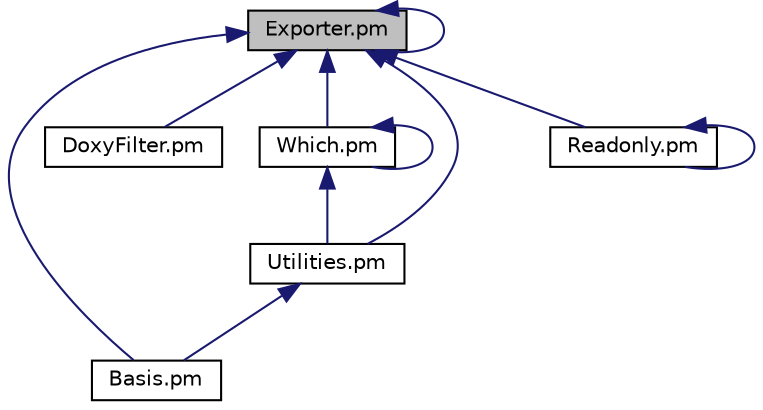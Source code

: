 digraph "Exporter.pm"
{
  edge [fontname="Helvetica",fontsize="10",labelfontname="Helvetica",labelfontsize="10"];
  node [fontname="Helvetica",fontsize="10",shape=record];
  Node1 [label="Exporter.pm",height=0.2,width=0.4,color="black", fillcolor="grey75", style="filled" fontcolor="black"];
  Node1 -> Node2 [dir="back",color="midnightblue",fontsize="10",style="solid",fontname="Helvetica"];
  Node2 [label="Basis.pm",height=0.2,width=0.4,color="black", fillcolor="white", style="filled",URL="$Basis_8pm.html",tooltip="BASIS utilities of BASIS package."];
  Node1 -> Node3 [dir="back",color="midnightblue",fontsize="10",style="solid",fontname="Helvetica"];
  Node3 [label="DoxyFilter.pm",height=0.2,width=0.4,color="black", fillcolor="white", style="filled",URL="$DoxyFilter_8pm.html",tooltip="Base class for Doxygen filter implementations."];
  Node1 -> Node4 [dir="back",color="midnightblue",fontsize="10",style="solid",fontname="Helvetica"];
  Node4 [label="Which.pm",height=0.2,width=0.4,color="black", fillcolor="white", style="filled",URL="$Which_8pm.html"];
  Node4 -> Node4 [dir="back",color="midnightblue",fontsize="10",style="solid",fontname="Helvetica"];
  Node4 -> Node5 [dir="back",color="midnightblue",fontsize="10",style="solid",fontname="Helvetica"];
  Node5 [label="Utilities.pm",height=0.2,width=0.4,color="black", fillcolor="white", style="filled",URL="$Utilities_8pm.html",tooltip="Main module of project-independent BASIS utilities."];
  Node5 -> Node2 [dir="back",color="midnightblue",fontsize="10",style="solid",fontname="Helvetica"];
  Node1 -> Node6 [dir="back",color="midnightblue",fontsize="10",style="solid",fontname="Helvetica"];
  Node6 [label="Readonly.pm",height=0.2,width=0.4,color="black", fillcolor="white", style="filled",URL="$Readonly_8pm.html"];
  Node6 -> Node6 [dir="back",color="midnightblue",fontsize="10",style="solid",fontname="Helvetica"];
  Node1 -> Node1 [dir="back",color="midnightblue",fontsize="10",style="solid",fontname="Helvetica"];
  Node1 -> Node5 [dir="back",color="midnightblue",fontsize="10",style="solid",fontname="Helvetica"];
}
